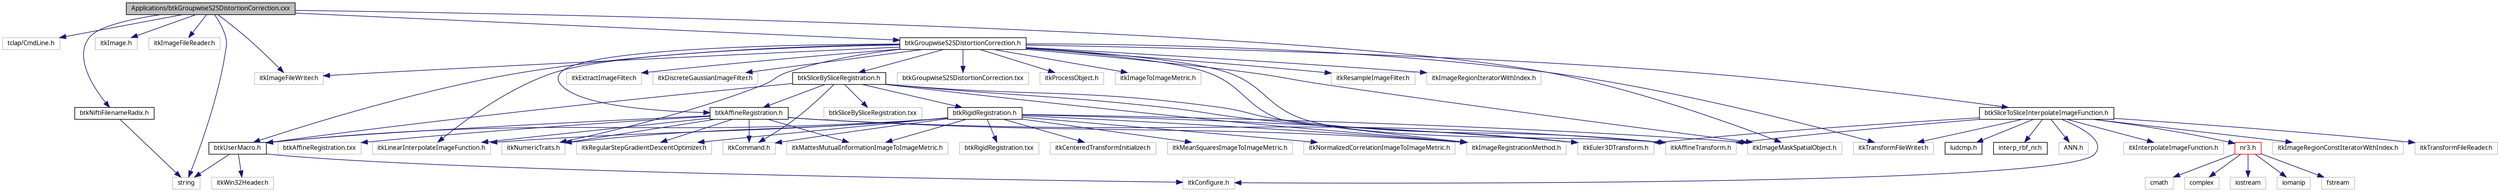 digraph G
{
  edge [fontname="FreeSans.ttf",fontsize="10",labelfontname="FreeSans.ttf",labelfontsize="10"];
  node [fontname="FreeSans.ttf",fontsize="10",shape=record];
  Node1 [label="Applications/btkGroupwiseS2SDistortionCorrection.cxx",height=0.2,width=0.4,color="black", fillcolor="grey75", style="filled" fontcolor="black"];
  Node1 -> Node2 [color="midnightblue",fontsize="10",style="solid",fontname="FreeSans.ttf"];
  Node2 [label="tclap/CmdLine.h",height=0.2,width=0.4,color="grey75", fillcolor="white", style="filled"];
  Node1 -> Node3 [color="midnightblue",fontsize="10",style="solid",fontname="FreeSans.ttf"];
  Node3 [label="string",height=0.2,width=0.4,color="grey75", fillcolor="white", style="filled"];
  Node1 -> Node4 [color="midnightblue",fontsize="10",style="solid",fontname="FreeSans.ttf"];
  Node4 [label="itkImage.h",height=0.2,width=0.4,color="grey75", fillcolor="white", style="filled"];
  Node1 -> Node5 [color="midnightblue",fontsize="10",style="solid",fontname="FreeSans.ttf"];
  Node5 [label="itkImageFileReader.h",height=0.2,width=0.4,color="grey75", fillcolor="white", style="filled"];
  Node1 -> Node6 [color="midnightblue",fontsize="10",style="solid",fontname="FreeSans.ttf"];
  Node6 [label="itkImageFileWriter.h",height=0.2,width=0.4,color="grey75", fillcolor="white", style="filled"];
  Node1 -> Node7 [color="midnightblue",fontsize="10",style="solid",fontname="FreeSans.ttf"];
  Node7 [label="btkGroupwiseS2SDistortionCorrection.h",height=0.2,width=0.4,color="black", fillcolor="white", style="filled",URL="$btk_groupwise_s2_s_distortion_correction_8h.html"];
  Node7 -> Node8 [color="midnightblue",fontsize="10",style="solid",fontname="FreeSans.ttf"];
  Node8 [label="itkProcessObject.h",height=0.2,width=0.4,color="grey75", fillcolor="white", style="filled"];
  Node7 -> Node9 [color="midnightblue",fontsize="10",style="solid",fontname="FreeSans.ttf"];
  Node9 [label="itkImageToImageMetric.h",height=0.2,width=0.4,color="grey75", fillcolor="white", style="filled"];
  Node7 -> Node10 [color="midnightblue",fontsize="10",style="solid",fontname="FreeSans.ttf"];
  Node10 [label="itkImageRegistrationMethod.h",height=0.2,width=0.4,color="grey75", fillcolor="white", style="filled"];
  Node7 -> Node11 [color="midnightblue",fontsize="10",style="solid",fontname="FreeSans.ttf"];
  Node11 [label="itkLinearInterpolateImageFunction.h",height=0.2,width=0.4,color="grey75", fillcolor="white", style="filled"];
  Node7 -> Node12 [color="midnightblue",fontsize="10",style="solid",fontname="FreeSans.ttf"];
  Node12 [label="itkAffineTransform.h",height=0.2,width=0.4,color="grey75", fillcolor="white", style="filled"];
  Node7 -> Node13 [color="midnightblue",fontsize="10",style="solid",fontname="FreeSans.ttf"];
  Node13 [label="itkResampleImageFilter.h",height=0.2,width=0.4,color="grey75", fillcolor="white", style="filled"];
  Node7 -> Node14 [color="midnightblue",fontsize="10",style="solid",fontname="FreeSans.ttf"];
  Node14 [label="itkImageRegionIteratorWithIndex.h",height=0.2,width=0.4,color="grey75", fillcolor="white", style="filled"];
  Node7 -> Node15 [color="midnightblue",fontsize="10",style="solid",fontname="FreeSans.ttf"];
  Node15 [label="itkNumericTraits.h",height=0.2,width=0.4,color="grey75", fillcolor="white", style="filled"];
  Node7 -> Node16 [color="midnightblue",fontsize="10",style="solid",fontname="FreeSans.ttf"];
  Node16 [label="btkAffineRegistration.h",height=0.2,width=0.4,color="black", fillcolor="white", style="filled",URL="$btk_affine_registration_8h.html"];
  Node16 -> Node10 [color="midnightblue",fontsize="10",style="solid",fontname="FreeSans.ttf"];
  Node16 -> Node17 [color="midnightblue",fontsize="10",style="solid",fontname="FreeSans.ttf"];
  Node17 [label="itkRegularStepGradientDescentOptimizer.h",height=0.2,width=0.4,color="grey75", fillcolor="white", style="filled"];
  Node16 -> Node11 [color="midnightblue",fontsize="10",style="solid",fontname="FreeSans.ttf"];
  Node16 -> Node12 [color="midnightblue",fontsize="10",style="solid",fontname="FreeSans.ttf"];
  Node16 -> Node18 [color="midnightblue",fontsize="10",style="solid",fontname="FreeSans.ttf"];
  Node18 [label="itkMattesMutualInformationImageToImageMetric.h",height=0.2,width=0.4,color="grey75", fillcolor="white", style="filled"];
  Node16 -> Node15 [color="midnightblue",fontsize="10",style="solid",fontname="FreeSans.ttf"];
  Node16 -> Node19 [color="midnightblue",fontsize="10",style="solid",fontname="FreeSans.ttf"];
  Node19 [label="btkUserMacro.h",height=0.2,width=0.4,color="black", fillcolor="white", style="filled",URL="$btk_user_macro_8h.html"];
  Node19 -> Node20 [color="midnightblue",fontsize="10",style="solid",fontname="FreeSans.ttf"];
  Node20 [label="itkWin32Header.h",height=0.2,width=0.4,color="grey75", fillcolor="white", style="filled"];
  Node19 -> Node21 [color="midnightblue",fontsize="10",style="solid",fontname="FreeSans.ttf"];
  Node21 [label="itkConfigure.h",height=0.2,width=0.4,color="grey75", fillcolor="white", style="filled"];
  Node19 -> Node3 [color="midnightblue",fontsize="10",style="solid",fontname="FreeSans.ttf"];
  Node16 -> Node22 [color="midnightblue",fontsize="10",style="solid",fontname="FreeSans.ttf"];
  Node22 [label="itkCommand.h",height=0.2,width=0.4,color="grey75", fillcolor="white", style="filled"];
  Node16 -> Node23 [color="midnightblue",fontsize="10",style="solid",fontname="FreeSans.ttf"];
  Node23 [label="btkAffineRegistration.txx",height=0.2,width=0.4,color="grey75", fillcolor="white", style="filled"];
  Node7 -> Node24 [color="midnightblue",fontsize="10",style="solid",fontname="FreeSans.ttf"];
  Node24 [label="itkTransformFileWriter.h",height=0.2,width=0.4,color="grey75", fillcolor="white", style="filled"];
  Node7 -> Node25 [color="midnightblue",fontsize="10",style="solid",fontname="FreeSans.ttf"];
  Node25 [label="itkImageMaskSpatialObject.h",height=0.2,width=0.4,color="grey75", fillcolor="white", style="filled"];
  Node7 -> Node26 [color="midnightblue",fontsize="10",style="solid",fontname="FreeSans.ttf"];
  Node26 [label="itkExtractImageFilter.h",height=0.2,width=0.4,color="grey75", fillcolor="white", style="filled"];
  Node7 -> Node27 [color="midnightblue",fontsize="10",style="solid",fontname="FreeSans.ttf"];
  Node27 [label="itkDiscreteGaussianImageFilter.h",height=0.2,width=0.4,color="grey75", fillcolor="white", style="filled"];
  Node7 -> Node28 [color="midnightblue",fontsize="10",style="solid",fontname="FreeSans.ttf"];
  Node28 [label="btkSliceBySliceRegistration.h",height=0.2,width=0.4,color="black", fillcolor="white", style="filled",URL="$btk_slice_by_slice_registration_8h.html"];
  Node28 -> Node10 [color="midnightblue",fontsize="10",style="solid",fontname="FreeSans.ttf"];
  Node28 -> Node29 [color="midnightblue",fontsize="10",style="solid",fontname="FreeSans.ttf"];
  Node29 [label="btkRigidRegistration.h",height=0.2,width=0.4,color="black", fillcolor="white", style="filled",URL="$btk_rigid_registration_8h.html"];
  Node29 -> Node10 [color="midnightblue",fontsize="10",style="solid",fontname="FreeSans.ttf"];
  Node29 -> Node17 [color="midnightblue",fontsize="10",style="solid",fontname="FreeSans.ttf"];
  Node29 -> Node11 [color="midnightblue",fontsize="10",style="solid",fontname="FreeSans.ttf"];
  Node29 -> Node30 [color="midnightblue",fontsize="10",style="solid",fontname="FreeSans.ttf"];
  Node30 [label="itkEuler3DTransform.h",height=0.2,width=0.4,color="grey75", fillcolor="white", style="filled"];
  Node29 -> Node31 [color="midnightblue",fontsize="10",style="solid",fontname="FreeSans.ttf"];
  Node31 [label="itkCenteredTransformInitializer.h",height=0.2,width=0.4,color="grey75", fillcolor="white", style="filled"];
  Node29 -> Node25 [color="midnightblue",fontsize="10",style="solid",fontname="FreeSans.ttf"];
  Node29 -> Node18 [color="midnightblue",fontsize="10",style="solid",fontname="FreeSans.ttf"];
  Node29 -> Node32 [color="midnightblue",fontsize="10",style="solid",fontname="FreeSans.ttf"];
  Node32 [label="itkMeanSquaresImageToImageMetric.h",height=0.2,width=0.4,color="grey75", fillcolor="white", style="filled"];
  Node29 -> Node33 [color="midnightblue",fontsize="10",style="solid",fontname="FreeSans.ttf"];
  Node33 [label="itkNormalizedCorrelationImageToImageMetric.h",height=0.2,width=0.4,color="grey75", fillcolor="white", style="filled"];
  Node29 -> Node15 [color="midnightblue",fontsize="10",style="solid",fontname="FreeSans.ttf"];
  Node29 -> Node19 [color="midnightblue",fontsize="10",style="solid",fontname="FreeSans.ttf"];
  Node29 -> Node22 [color="midnightblue",fontsize="10",style="solid",fontname="FreeSans.ttf"];
  Node29 -> Node34 [color="midnightblue",fontsize="10",style="solid",fontname="FreeSans.ttf"];
  Node34 [label="btkRigidRegistration.txx",height=0.2,width=0.4,color="grey75", fillcolor="white", style="filled"];
  Node28 -> Node16 [color="midnightblue",fontsize="10",style="solid",fontname="FreeSans.ttf"];
  Node28 -> Node12 [color="midnightblue",fontsize="10",style="solid",fontname="FreeSans.ttf"];
  Node28 -> Node30 [color="midnightblue",fontsize="10",style="solid",fontname="FreeSans.ttf"];
  Node28 -> Node19 [color="midnightblue",fontsize="10",style="solid",fontname="FreeSans.ttf"];
  Node28 -> Node22 [color="midnightblue",fontsize="10",style="solid",fontname="FreeSans.ttf"];
  Node28 -> Node35 [color="midnightblue",fontsize="10",style="solid",fontname="FreeSans.ttf"];
  Node35 [label="btkSliceBySliceRegistration.txx",height=0.2,width=0.4,color="grey75", fillcolor="white", style="filled"];
  Node7 -> Node36 [color="midnightblue",fontsize="10",style="solid",fontname="FreeSans.ttf"];
  Node36 [label="btkSliceToSliceInterpolateImageFunction.h",height=0.2,width=0.4,color="black", fillcolor="white", style="filled",URL="$btk_slice_to_slice_interpolate_image_function_8h.html"];
  Node36 -> Node21 [color="midnightblue",fontsize="10",style="solid",fontname="FreeSans.ttf"];
  Node36 -> Node37 [color="midnightblue",fontsize="10",style="solid",fontname="FreeSans.ttf"];
  Node37 [label="itkInterpolateImageFunction.h",height=0.2,width=0.4,color="grey75", fillcolor="white", style="filled"];
  Node36 -> Node38 [color="midnightblue",fontsize="10",style="solid",fontname="FreeSans.ttf"];
  Node38 [label="itkImageRegionConstIteratorWithIndex.h",height=0.2,width=0.4,color="grey75", fillcolor="white", style="filled"];
  Node36 -> Node12 [color="midnightblue",fontsize="10",style="solid",fontname="FreeSans.ttf"];
  Node36 -> Node30 [color="midnightblue",fontsize="10",style="solid",fontname="FreeSans.ttf"];
  Node36 -> Node24 [color="midnightblue",fontsize="10",style="solid",fontname="FreeSans.ttf"];
  Node36 -> Node39 [color="midnightblue",fontsize="10",style="solid",fontname="FreeSans.ttf"];
  Node39 [label="itkTransformFileReader.h",height=0.2,width=0.4,color="grey75", fillcolor="white", style="filled"];
  Node36 -> Node40 [color="midnightblue",fontsize="10",style="solid",fontname="FreeSans.ttf"];
  Node40 [label="nr3.h",height=0.2,width=0.4,color="red", fillcolor="white", style="filled",URL="$nr3_8h.html"];
  Node40 -> Node41 [color="midnightblue",fontsize="10",style="solid",fontname="FreeSans.ttf"];
  Node41 [label="fstream",height=0.2,width=0.4,color="grey75", fillcolor="white", style="filled"];
  Node40 -> Node42 [color="midnightblue",fontsize="10",style="solid",fontname="FreeSans.ttf"];
  Node42 [label="cmath",height=0.2,width=0.4,color="grey75", fillcolor="white", style="filled"];
  Node40 -> Node43 [color="midnightblue",fontsize="10",style="solid",fontname="FreeSans.ttf"];
  Node43 [label="complex",height=0.2,width=0.4,color="grey75", fillcolor="white", style="filled"];
  Node40 -> Node44 [color="midnightblue",fontsize="10",style="solid",fontname="FreeSans.ttf"];
  Node44 [label="iostream",height=0.2,width=0.4,color="grey75", fillcolor="white", style="filled"];
  Node40 -> Node45 [color="midnightblue",fontsize="10",style="solid",fontname="FreeSans.ttf"];
  Node45 [label="iomanip",height=0.2,width=0.4,color="grey75", fillcolor="white", style="filled"];
  Node36 -> Node46 [color="midnightblue",fontsize="10",style="solid",fontname="FreeSans.ttf"];
  Node46 [label="ludcmp.h",height=0.2,width=0.4,color="black", fillcolor="white", style="filled",URL="$ludcmp_8h.html"];
  Node36 -> Node47 [color="midnightblue",fontsize="10",style="solid",fontname="FreeSans.ttf"];
  Node47 [label="interp_rbf_nr.h",height=0.2,width=0.4,color="black", fillcolor="white", style="filled",URL="$interp__rbf__nr_8h.html"];
  Node36 -> Node48 [color="midnightblue",fontsize="10",style="solid",fontname="FreeSans.ttf"];
  Node48 [label="ANN.h",height=0.2,width=0.4,color="grey75", fillcolor="white", style="filled"];
  Node7 -> Node6 [color="midnightblue",fontsize="10",style="solid",fontname="FreeSans.ttf"];
  Node7 -> Node19 [color="midnightblue",fontsize="10",style="solid",fontname="FreeSans.ttf"];
  Node7 -> Node49 [color="midnightblue",fontsize="10",style="solid",fontname="FreeSans.ttf"];
  Node49 [label="btkGroupwiseS2SDistortionCorrection.txx",height=0.2,width=0.4,color="grey75", fillcolor="white", style="filled"];
  Node1 -> Node25 [color="midnightblue",fontsize="10",style="solid",fontname="FreeSans.ttf"];
  Node1 -> Node50 [color="midnightblue",fontsize="10",style="solid",fontname="FreeSans.ttf"];
  Node50 [label="btkNiftiFilenameRadix.h",height=0.2,width=0.4,color="black", fillcolor="white", style="filled",URL="$btk_nifti_filename_radix_8h.html"];
  Node50 -> Node3 [color="midnightblue",fontsize="10",style="solid",fontname="FreeSans.ttf"];
}
